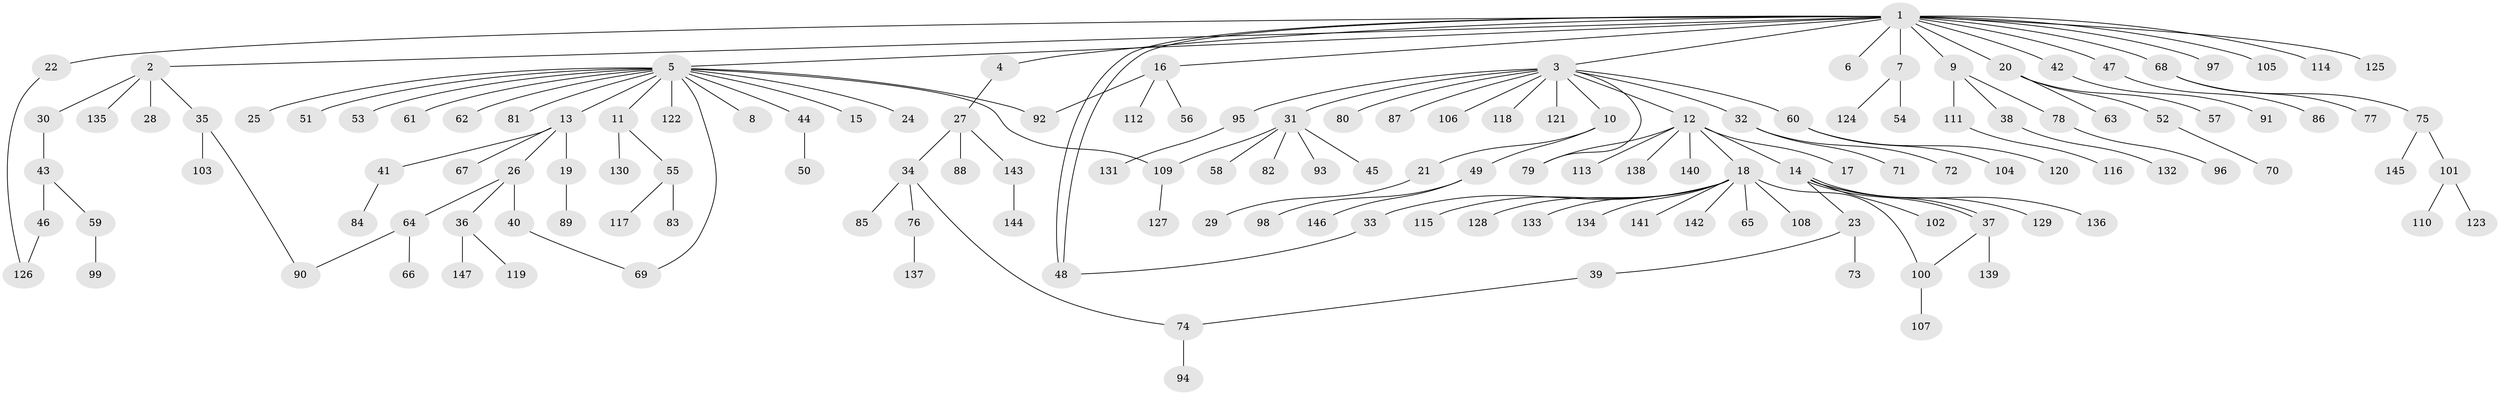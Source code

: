 // Generated by graph-tools (version 1.1) at 2025/11/02/27/25 16:11:13]
// undirected, 147 vertices, 157 edges
graph export_dot {
graph [start="1"]
  node [color=gray90,style=filled];
  1;
  2;
  3;
  4;
  5;
  6;
  7;
  8;
  9;
  10;
  11;
  12;
  13;
  14;
  15;
  16;
  17;
  18;
  19;
  20;
  21;
  22;
  23;
  24;
  25;
  26;
  27;
  28;
  29;
  30;
  31;
  32;
  33;
  34;
  35;
  36;
  37;
  38;
  39;
  40;
  41;
  42;
  43;
  44;
  45;
  46;
  47;
  48;
  49;
  50;
  51;
  52;
  53;
  54;
  55;
  56;
  57;
  58;
  59;
  60;
  61;
  62;
  63;
  64;
  65;
  66;
  67;
  68;
  69;
  70;
  71;
  72;
  73;
  74;
  75;
  76;
  77;
  78;
  79;
  80;
  81;
  82;
  83;
  84;
  85;
  86;
  87;
  88;
  89;
  90;
  91;
  92;
  93;
  94;
  95;
  96;
  97;
  98;
  99;
  100;
  101;
  102;
  103;
  104;
  105;
  106;
  107;
  108;
  109;
  110;
  111;
  112;
  113;
  114;
  115;
  116;
  117;
  118;
  119;
  120;
  121;
  122;
  123;
  124;
  125;
  126;
  127;
  128;
  129;
  130;
  131;
  132;
  133;
  134;
  135;
  136;
  137;
  138;
  139;
  140;
  141;
  142;
  143;
  144;
  145;
  146;
  147;
  1 -- 2;
  1 -- 3;
  1 -- 4;
  1 -- 5;
  1 -- 6;
  1 -- 7;
  1 -- 9;
  1 -- 16;
  1 -- 20;
  1 -- 22;
  1 -- 42;
  1 -- 47;
  1 -- 48;
  1 -- 48;
  1 -- 68;
  1 -- 97;
  1 -- 105;
  1 -- 114;
  1 -- 125;
  2 -- 28;
  2 -- 30;
  2 -- 35;
  2 -- 135;
  3 -- 10;
  3 -- 12;
  3 -- 31;
  3 -- 32;
  3 -- 60;
  3 -- 79;
  3 -- 80;
  3 -- 87;
  3 -- 95;
  3 -- 106;
  3 -- 118;
  3 -- 121;
  4 -- 27;
  5 -- 8;
  5 -- 11;
  5 -- 13;
  5 -- 15;
  5 -- 24;
  5 -- 25;
  5 -- 44;
  5 -- 51;
  5 -- 53;
  5 -- 61;
  5 -- 62;
  5 -- 69;
  5 -- 81;
  5 -- 92;
  5 -- 109;
  5 -- 122;
  7 -- 54;
  7 -- 124;
  9 -- 38;
  9 -- 78;
  9 -- 111;
  10 -- 21;
  10 -- 49;
  11 -- 55;
  11 -- 130;
  12 -- 14;
  12 -- 17;
  12 -- 18;
  12 -- 79;
  12 -- 113;
  12 -- 138;
  12 -- 140;
  13 -- 19;
  13 -- 26;
  13 -- 41;
  13 -- 67;
  14 -- 23;
  14 -- 37;
  14 -- 37;
  14 -- 102;
  14 -- 129;
  14 -- 136;
  16 -- 56;
  16 -- 92;
  16 -- 112;
  18 -- 33;
  18 -- 65;
  18 -- 100;
  18 -- 108;
  18 -- 115;
  18 -- 128;
  18 -- 133;
  18 -- 134;
  18 -- 141;
  18 -- 142;
  19 -- 89;
  20 -- 52;
  20 -- 57;
  20 -- 63;
  21 -- 29;
  22 -- 126;
  23 -- 39;
  23 -- 73;
  26 -- 36;
  26 -- 40;
  26 -- 64;
  27 -- 34;
  27 -- 88;
  27 -- 143;
  30 -- 43;
  31 -- 45;
  31 -- 58;
  31 -- 82;
  31 -- 93;
  31 -- 109;
  32 -- 71;
  32 -- 72;
  33 -- 48;
  34 -- 74;
  34 -- 76;
  34 -- 85;
  35 -- 90;
  35 -- 103;
  36 -- 119;
  36 -- 147;
  37 -- 100;
  37 -- 139;
  38 -- 132;
  39 -- 74;
  40 -- 69;
  41 -- 84;
  42 -- 91;
  43 -- 46;
  43 -- 59;
  44 -- 50;
  46 -- 126;
  47 -- 86;
  49 -- 98;
  49 -- 146;
  52 -- 70;
  55 -- 83;
  55 -- 117;
  59 -- 99;
  60 -- 104;
  60 -- 120;
  64 -- 66;
  64 -- 90;
  68 -- 75;
  68 -- 77;
  74 -- 94;
  75 -- 101;
  75 -- 145;
  76 -- 137;
  78 -- 96;
  95 -- 131;
  100 -- 107;
  101 -- 110;
  101 -- 123;
  109 -- 127;
  111 -- 116;
  143 -- 144;
}
